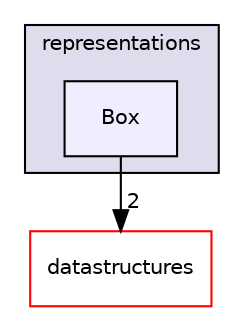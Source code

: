 digraph "/home/travis/build/hypro/hypro/src/hypro/representations/Box" {
  compound=true
  node [ fontsize="10", fontname="Helvetica"];
  edge [ labelfontsize="10", labelfontname="Helvetica"];
  subgraph clusterdir_7fa927d8fbf9dfbeef69af27f63bc81b {
    graph [ bgcolor="#ddddee", pencolor="black", label="representations" fontname="Helvetica", fontsize="10", URL="dir_7fa927d8fbf9dfbeef69af27f63bc81b.html"]
  dir_2a022a7dd5883d249fd19381a9acb7ca [shape=box, label="Box", style="filled", fillcolor="#eeeeff", pencolor="black", URL="dir_2a022a7dd5883d249fd19381a9acb7ca.html"];
  }
  dir_bce2075adec303dcb2f0c4fbfcbc8493 [shape=box label="datastructures" fillcolor="white" style="filled" color="red" URL="dir_bce2075adec303dcb2f0c4fbfcbc8493.html"];
  dir_2a022a7dd5883d249fd19381a9acb7ca->dir_bce2075adec303dcb2f0c4fbfcbc8493 [headlabel="2", labeldistance=1.5 headhref="dir_000017_000010.html"];
}
